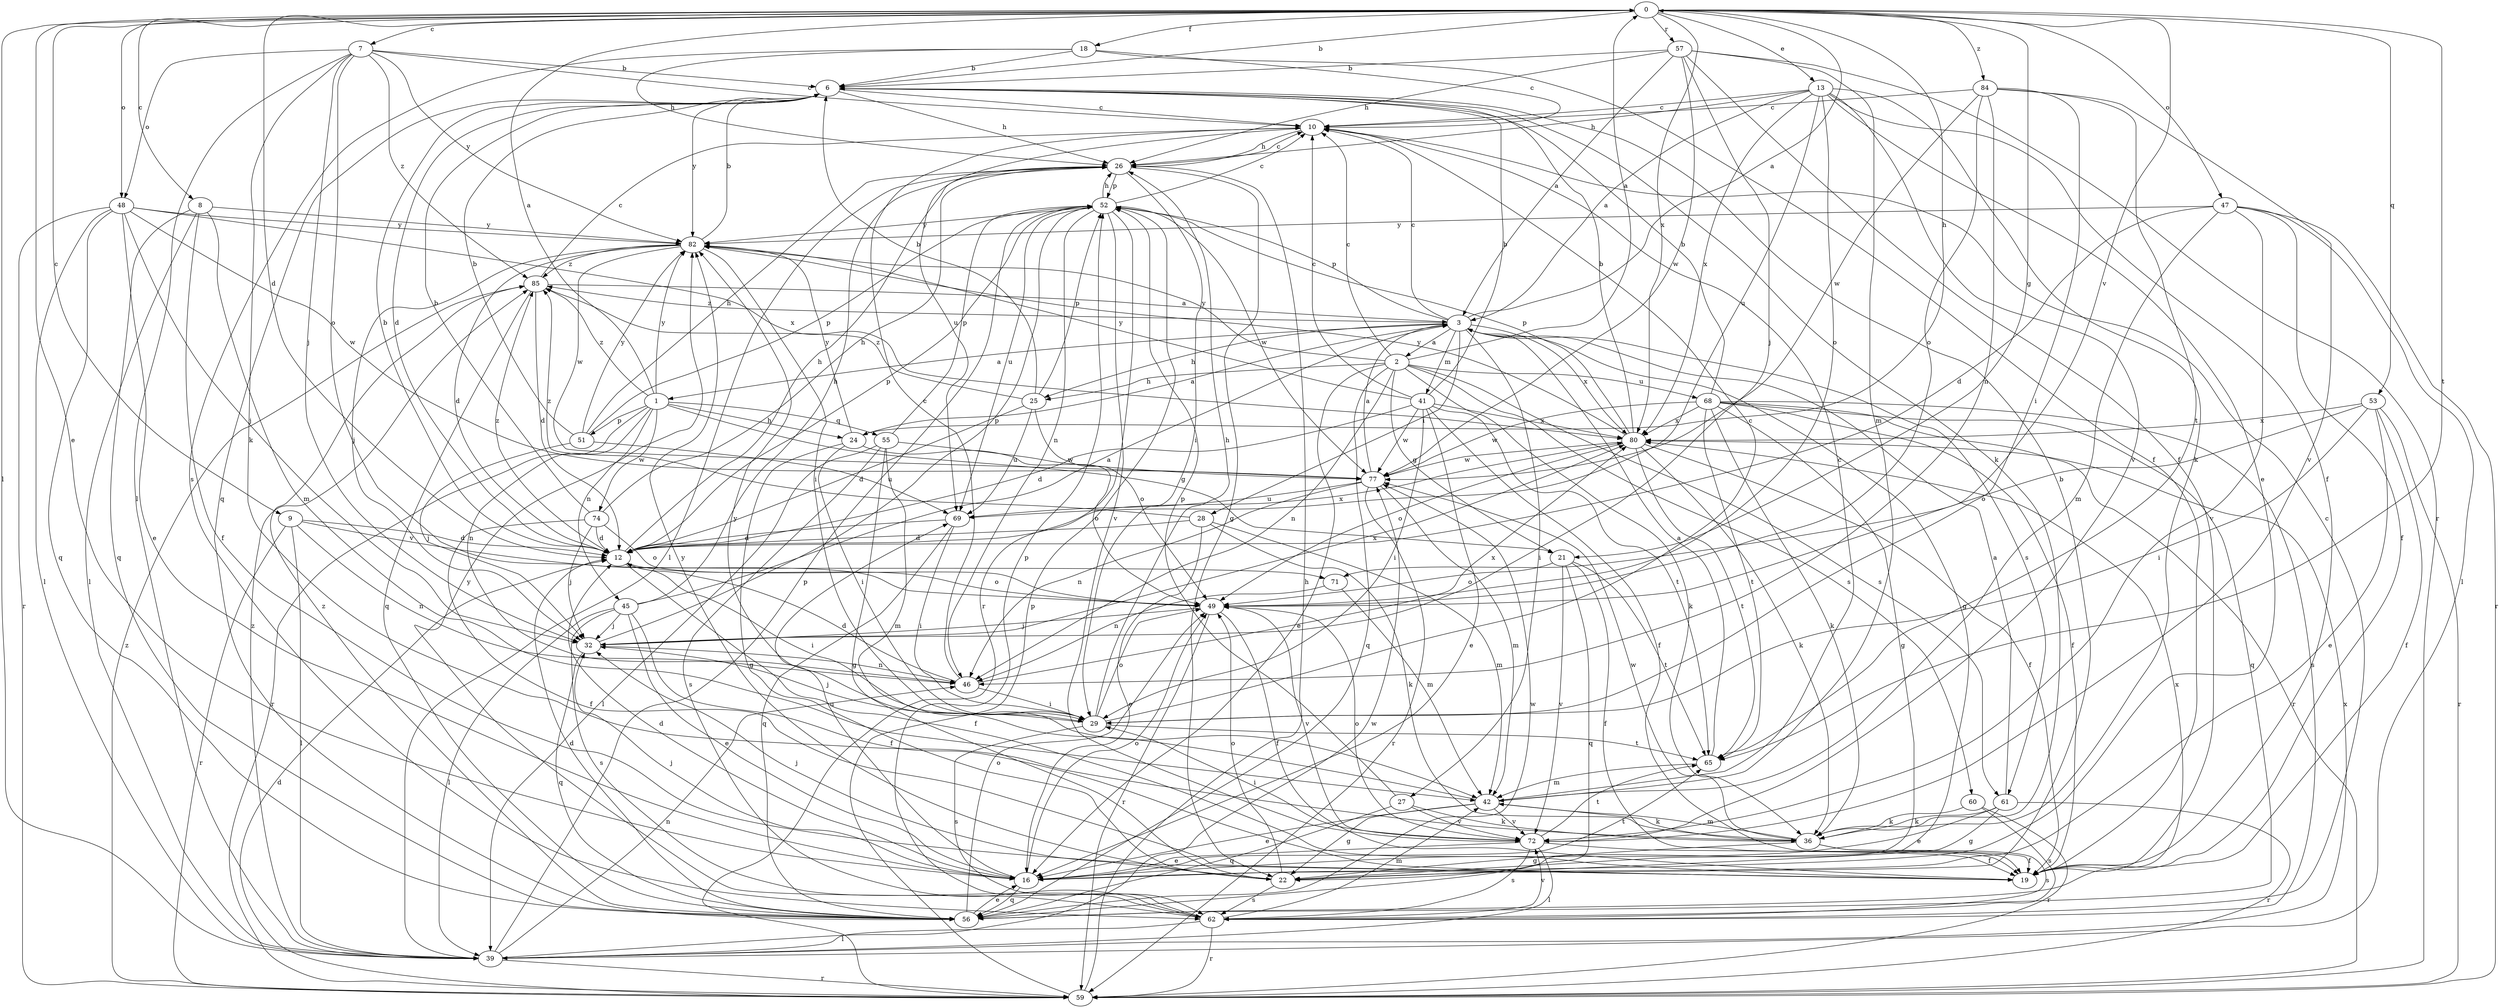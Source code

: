strict digraph  {
0;
1;
2;
3;
6;
7;
8;
9;
10;
12;
13;
16;
18;
19;
21;
22;
24;
25;
26;
27;
28;
29;
32;
36;
39;
41;
42;
45;
46;
47;
48;
49;
51;
52;
53;
55;
56;
57;
59;
60;
61;
62;
65;
68;
69;
71;
72;
74;
77;
80;
82;
84;
85;
0 -> 6  [label=b];
0 -> 7  [label=c];
0 -> 8  [label=c];
0 -> 9  [label=c];
0 -> 12  [label=d];
0 -> 13  [label=e];
0 -> 16  [label=e];
0 -> 18  [label=f];
0 -> 21  [label=g];
0 -> 24  [label=h];
0 -> 39  [label=l];
0 -> 47  [label=o];
0 -> 48  [label=o];
0 -> 53  [label=q];
0 -> 57  [label=r];
0 -> 65  [label=t];
0 -> 71  [label=v];
0 -> 80  [label=x];
0 -> 84  [label=z];
1 -> 0  [label=a];
1 -> 21  [label=g];
1 -> 24  [label=h];
1 -> 45  [label=n];
1 -> 46  [label=n];
1 -> 51  [label=p];
1 -> 55  [label=q];
1 -> 59  [label=r];
1 -> 74  [label=w];
1 -> 82  [label=y];
1 -> 85  [label=z];
2 -> 0  [label=a];
2 -> 10  [label=c];
2 -> 16  [label=e];
2 -> 21  [label=g];
2 -> 25  [label=h];
2 -> 36  [label=k];
2 -> 46  [label=n];
2 -> 56  [label=q];
2 -> 60  [label=s];
2 -> 61  [label=s];
2 -> 68  [label=u];
2 -> 82  [label=y];
3 -> 0  [label=a];
3 -> 1  [label=a];
3 -> 2  [label=a];
3 -> 10  [label=c];
3 -> 22  [label=g];
3 -> 25  [label=h];
3 -> 27  [label=i];
3 -> 28  [label=i];
3 -> 41  [label=m];
3 -> 52  [label=p];
3 -> 61  [label=s];
3 -> 80  [label=x];
3 -> 85  [label=z];
6 -> 10  [label=c];
6 -> 12  [label=d];
6 -> 26  [label=h];
6 -> 36  [label=k];
6 -> 56  [label=q];
6 -> 82  [label=y];
7 -> 6  [label=b];
7 -> 10  [label=c];
7 -> 32  [label=j];
7 -> 36  [label=k];
7 -> 39  [label=l];
7 -> 48  [label=o];
7 -> 49  [label=o];
7 -> 82  [label=y];
7 -> 85  [label=z];
8 -> 19  [label=f];
8 -> 39  [label=l];
8 -> 42  [label=m];
8 -> 56  [label=q];
8 -> 82  [label=y];
9 -> 12  [label=d];
9 -> 39  [label=l];
9 -> 46  [label=n];
9 -> 59  [label=r];
9 -> 71  [label=v];
10 -> 26  [label=h];
10 -> 69  [label=u];
12 -> 6  [label=b];
12 -> 19  [label=f];
12 -> 26  [label=h];
12 -> 29  [label=i];
12 -> 49  [label=o];
12 -> 52  [label=p];
12 -> 80  [label=x];
12 -> 85  [label=z];
13 -> 3  [label=a];
13 -> 10  [label=c];
13 -> 16  [label=e];
13 -> 19  [label=f];
13 -> 26  [label=h];
13 -> 36  [label=k];
13 -> 49  [label=o];
13 -> 69  [label=u];
13 -> 72  [label=v];
13 -> 80  [label=x];
16 -> 12  [label=d];
16 -> 32  [label=j];
16 -> 49  [label=o];
16 -> 56  [label=q];
16 -> 65  [label=t];
16 -> 69  [label=u];
18 -> 6  [label=b];
18 -> 10  [label=c];
18 -> 19  [label=f];
18 -> 26  [label=h];
18 -> 62  [label=s];
21 -> 19  [label=f];
21 -> 49  [label=o];
21 -> 56  [label=q];
21 -> 65  [label=t];
21 -> 72  [label=v];
22 -> 6  [label=b];
22 -> 32  [label=j];
22 -> 49  [label=o];
22 -> 62  [label=s];
22 -> 82  [label=y];
24 -> 3  [label=a];
24 -> 22  [label=g];
24 -> 29  [label=i];
24 -> 49  [label=o];
24 -> 82  [label=y];
25 -> 6  [label=b];
25 -> 12  [label=d];
25 -> 49  [label=o];
25 -> 52  [label=p];
25 -> 69  [label=u];
25 -> 85  [label=z];
26 -> 10  [label=c];
26 -> 22  [label=g];
26 -> 29  [label=i];
26 -> 39  [label=l];
26 -> 52  [label=p];
27 -> 36  [label=k];
27 -> 52  [label=p];
27 -> 56  [label=q];
27 -> 72  [label=v];
28 -> 12  [label=d];
28 -> 16  [label=e];
28 -> 36  [label=k];
28 -> 42  [label=m];
28 -> 85  [label=z];
29 -> 10  [label=c];
29 -> 26  [label=h];
29 -> 32  [label=j];
29 -> 49  [label=o];
29 -> 62  [label=s];
29 -> 65  [label=t];
32 -> 46  [label=n];
32 -> 52  [label=p];
32 -> 56  [label=q];
32 -> 80  [label=x];
36 -> 19  [label=f];
36 -> 22  [label=g];
36 -> 42  [label=m];
36 -> 62  [label=s];
36 -> 77  [label=w];
39 -> 46  [label=n];
39 -> 52  [label=p];
39 -> 59  [label=r];
39 -> 77  [label=w];
39 -> 80  [label=x];
39 -> 85  [label=z];
41 -> 6  [label=b];
41 -> 10  [label=c];
41 -> 12  [label=d];
41 -> 16  [label=e];
41 -> 19  [label=f];
41 -> 29  [label=i];
41 -> 65  [label=t];
41 -> 77  [label=w];
41 -> 80  [label=x];
41 -> 82  [label=y];
42 -> 10  [label=c];
42 -> 16  [label=e];
42 -> 22  [label=g];
42 -> 36  [label=k];
42 -> 72  [label=v];
42 -> 82  [label=y];
45 -> 3  [label=a];
45 -> 16  [label=e];
45 -> 19  [label=f];
45 -> 26  [label=h];
45 -> 32  [label=j];
45 -> 39  [label=l];
45 -> 62  [label=s];
46 -> 10  [label=c];
46 -> 12  [label=d];
46 -> 29  [label=i];
46 -> 80  [label=x];
47 -> 12  [label=d];
47 -> 19  [label=f];
47 -> 39  [label=l];
47 -> 42  [label=m];
47 -> 59  [label=r];
47 -> 72  [label=v];
47 -> 82  [label=y];
48 -> 16  [label=e];
48 -> 32  [label=j];
48 -> 39  [label=l];
48 -> 56  [label=q];
48 -> 59  [label=r];
48 -> 77  [label=w];
48 -> 80  [label=x];
48 -> 82  [label=y];
49 -> 19  [label=f];
49 -> 32  [label=j];
49 -> 59  [label=r];
49 -> 72  [label=v];
51 -> 6  [label=b];
51 -> 26  [label=h];
51 -> 32  [label=j];
51 -> 52  [label=p];
51 -> 69  [label=u];
51 -> 82  [label=y];
52 -> 10  [label=c];
52 -> 26  [label=h];
52 -> 46  [label=n];
52 -> 59  [label=r];
52 -> 69  [label=u];
52 -> 72  [label=v];
52 -> 77  [label=w];
52 -> 82  [label=y];
53 -> 16  [label=e];
53 -> 19  [label=f];
53 -> 29  [label=i];
53 -> 49  [label=o];
53 -> 59  [label=r];
53 -> 80  [label=x];
55 -> 22  [label=g];
55 -> 39  [label=l];
55 -> 42  [label=m];
55 -> 52  [label=p];
55 -> 62  [label=s];
55 -> 77  [label=w];
56 -> 12  [label=d];
56 -> 16  [label=e];
56 -> 49  [label=o];
56 -> 77  [label=w];
56 -> 80  [label=x];
56 -> 85  [label=z];
57 -> 3  [label=a];
57 -> 6  [label=b];
57 -> 19  [label=f];
57 -> 26  [label=h];
57 -> 32  [label=j];
57 -> 42  [label=m];
57 -> 59  [label=r];
57 -> 77  [label=w];
59 -> 12  [label=d];
59 -> 26  [label=h];
59 -> 52  [label=p];
59 -> 85  [label=z];
60 -> 36  [label=k];
60 -> 59  [label=r];
60 -> 62  [label=s];
61 -> 3  [label=a];
61 -> 16  [label=e];
61 -> 22  [label=g];
61 -> 36  [label=k];
61 -> 59  [label=r];
62 -> 10  [label=c];
62 -> 39  [label=l];
62 -> 42  [label=m];
62 -> 52  [label=p];
62 -> 59  [label=r];
62 -> 72  [label=v];
62 -> 82  [label=y];
65 -> 3  [label=a];
65 -> 42  [label=m];
68 -> 6  [label=b];
68 -> 19  [label=f];
68 -> 22  [label=g];
68 -> 36  [label=k];
68 -> 56  [label=q];
68 -> 59  [label=r];
68 -> 62  [label=s];
68 -> 65  [label=t];
68 -> 77  [label=w];
68 -> 80  [label=x];
69 -> 12  [label=d];
69 -> 29  [label=i];
69 -> 56  [label=q];
71 -> 42  [label=m];
71 -> 46  [label=n];
72 -> 16  [label=e];
72 -> 19  [label=f];
72 -> 29  [label=i];
72 -> 39  [label=l];
72 -> 49  [label=o];
72 -> 62  [label=s];
72 -> 65  [label=t];
74 -> 6  [label=b];
74 -> 12  [label=d];
74 -> 19  [label=f];
74 -> 26  [label=h];
74 -> 32  [label=j];
74 -> 49  [label=o];
77 -> 3  [label=a];
77 -> 42  [label=m];
77 -> 46  [label=n];
77 -> 59  [label=r];
77 -> 69  [label=u];
80 -> 6  [label=b];
80 -> 19  [label=f];
80 -> 36  [label=k];
80 -> 49  [label=o];
80 -> 52  [label=p];
80 -> 65  [label=t];
80 -> 77  [label=w];
80 -> 82  [label=y];
82 -> 6  [label=b];
82 -> 12  [label=d];
82 -> 29  [label=i];
82 -> 32  [label=j];
82 -> 77  [label=w];
82 -> 85  [label=z];
84 -> 10  [label=c];
84 -> 29  [label=i];
84 -> 46  [label=n];
84 -> 49  [label=o];
84 -> 65  [label=t];
84 -> 72  [label=v];
84 -> 77  [label=w];
85 -> 3  [label=a];
85 -> 10  [label=c];
85 -> 12  [label=d];
85 -> 56  [label=q];
}
